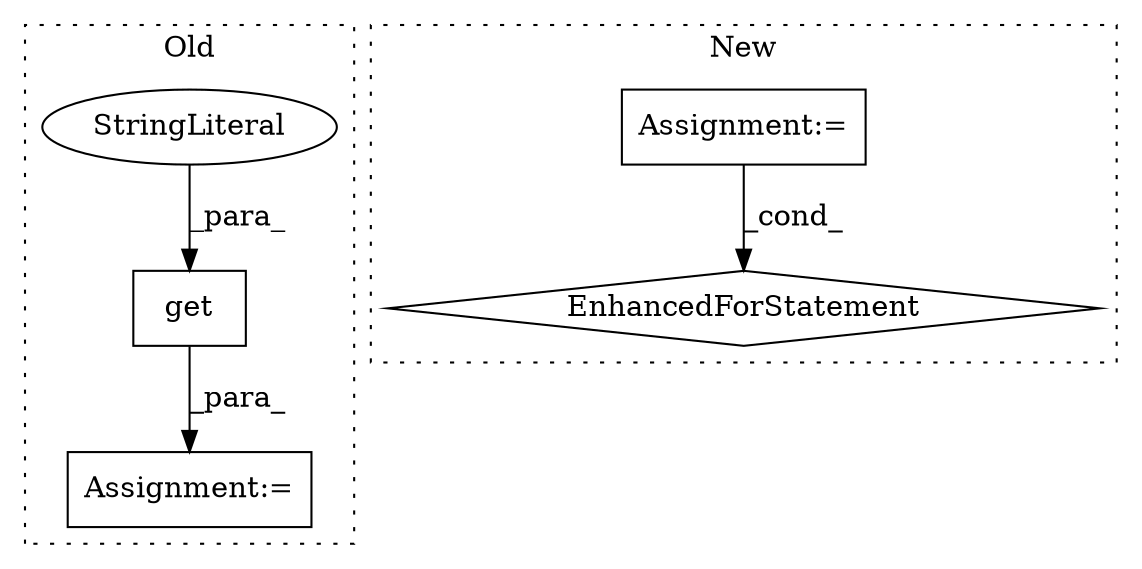 digraph G {
subgraph cluster0 {
1 [label="get" a="32" s="4596,4609" l="4,1" shape="box"];
4 [label="Assignment:=" a="7" s="4583" l="1" shape="box"];
5 [label="StringLiteral" a="45" s="4600" l="9" shape="ellipse"];
label = "Old";
style="dotted";
}
subgraph cluster1 {
2 [label="EnhancedForStatement" a="70" s="5647,5738" l="61,2" shape="diamond"];
3 [label="Assignment:=" a="7" s="5647,5738" l="61,2" shape="box"];
label = "New";
style="dotted";
}
1 -> 4 [label="_para_"];
3 -> 2 [label="_cond_"];
5 -> 1 [label="_para_"];
}